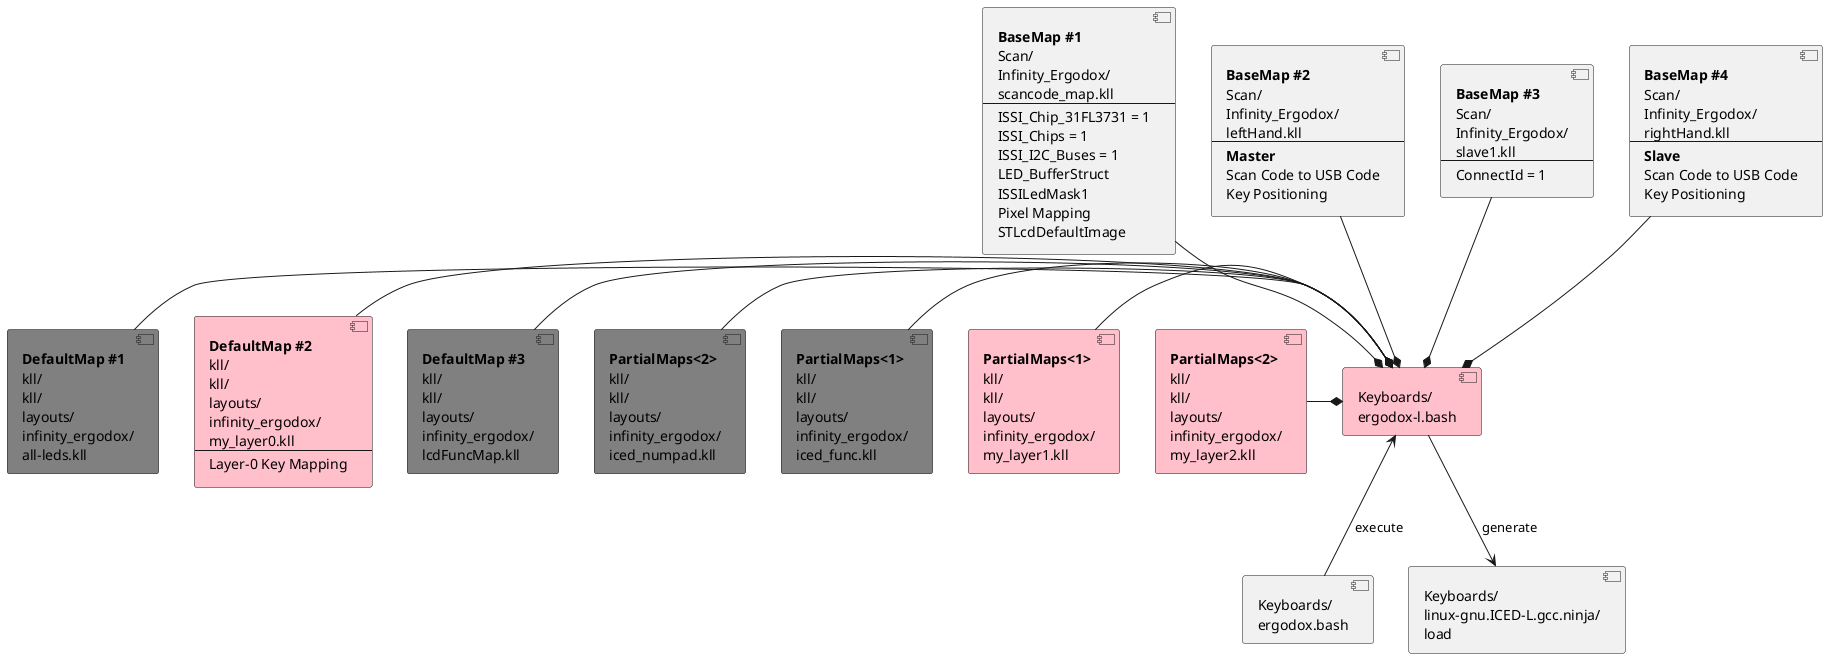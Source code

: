 '
' build.uml
'

@startuml
component ergodox_l_bash #Pink [
Keyboards/
ergodox-l.bash
]

'component ergodox_r_bash #Pink [
'Keyboards/
'ergodox-r.bash
']

component ergodox_bash [
Keyboards/
ergodox.bash
]

component scancode_map_kll [
<b>BaseMap #1
Scan/
Infinity_Ergodox/
scancode_map.kll
---
ISSI_Chip_31FL3731 = 1
ISSI_Chips = 1
ISSI_I2C_Buses = 1
LED_BufferStruct
ISSILedMask1
Pixel Mapping
STLcdDefaultImage
]

component leftHand_kll [
<b>BaseMap #2
Scan/
Infinity_Ergodox/
leftHand.kll
---
<b>Master
Scan Code to USB Code
Key Positioning
]

component slave1_kll [
<b>BaseMap #3
Scan/
Infinity_Ergodox/
slave1.kll
---
ConnectId = 1
]

component rightHand_kll [
<b>BaseMap #4
Scan/
Infinity_Ergodox/
rightHand.kll
---
<b>Slave
Scan Code to USB Code
Key Positioning
]

component all_leds_kll #Gray [
<b>DefaultMap #1
kll/
kll/
layouts/
infinity_ergodox/
all-leds.kll
]

'component mdergo1Overlay_kll [
'<b>DefaultMap #1
'kll/
'kll/
'layouts/
'infinity_ergodox/
'mdergo1Overlay.kll
']

component my_layer0_kll #Pink [
<b>DefaultMap #2
kll/
kll/
layouts/
infinity_ergodox/
my_layer0.kll
---
Layer-0 Key Mapping
]

component lcdFuncMap_kll #Gray [
<b>DefaultMap #3
kll/
kll/
layouts/
infinity_ergodox/
lcdFuncMap.kll
]

component iced_func_kll #Gray [
<b>PartialMaps<1>
kll/
kll/
layouts/
infinity_ergodox/
iced_func.kll
]

component iced_numpad_kll #Gray [
<b>PartialMaps<2>
kll/
kll/
layouts/
infinity_ergodox/
iced_numpad.kll
]

component my_layer1_kll #Pink [
<b>PartialMaps<1>
kll/
kll/
layouts/
infinity_ergodox/
my_layer1.kll
]

component my_layer2_kll #Pink [
<b>PartialMaps<2>
kll/
kll/
layouts/
infinity_ergodox/
my_layer2.kll
]

'component R_load [
'Keyboards/
'linux-gnu.ICED-R.gcc.ninja/
'load
']

component L_load [
Keyboards/
linux-gnu.ICED-L.gcc.ninja/
load
]

ergodox_bash -up-> ergodox_l_bash: execute
ergodox_l_bash --> L_load : generate

'ergodox_r_bash <-- ergodox_bash : execute
'ergodox_r_bash --> R_load : generate

scancode_map_kll     --* ergodox_l_bash
leftHand_kll         --* ergodox_l_bash
slave1_kll           --* ergodox_l_bash
rightHand_kll        --* ergodox_l_bash
all_leds_kll          -* ergodox_l_bash
'mdergo1Overlay_kll   -* ergodox_l_bash
my_layer0_kll         -* ergodox_l_bash
lcdFuncMap_kll        -* ergodox_l_bash
iced_numpad_kll -right-* ergodox_l_bash
iced_func_kll   -right-* ergodox_l_bash
my_layer1_kll   -right-* ergodox_l_bash
my_layer2_kll   -right-* ergodox_l_bash

'scancode_map_kll --* ergodox_r_bash
'rightHand_kll    --* ergodox_r_bash
'slave1_kll       --* ergodox_r_bash
'leftHand_kll     --* ergodox_r_bash

@enduml
